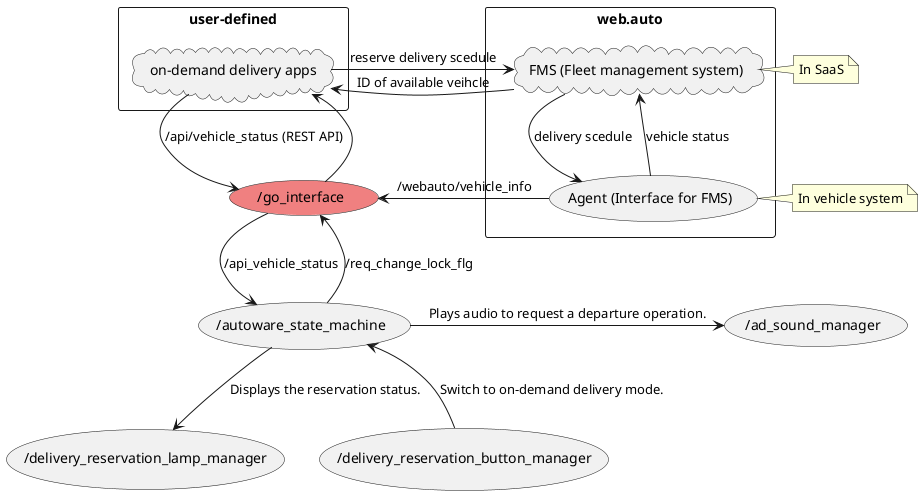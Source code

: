 @startuml
rectangle "web.auto" {
  cloud "FMS (Fleet management system)" as FMS
  usecase "Agent (Interface for FMS)" as Agent
}
rectangle "user-defined" {
  cloud "on-demand delivery apps" as DeliveryApp
}
usecase "/go_interface" #LightCoral
usecase "/autoware_state_machine"
usecase "/ad_sound_manager"
usecase "/delivery_reservation_lamp_manager"
usecase "/delivery_reservation_button_manager"

(DeliveryApp) -> (FMS) : reserve delivery scedule
(DeliveryApp) <- (FMS) : ID of available veihcle
(FMS) --> (Agent) : delivery scedule
(FMS) <-- (Agent) : vehicle status
(/go_interface) <- (Agent): /webauto/vehicle_info
(DeliveryApp) -->  (/go_interface) : /api/vehicle_status (REST API)
(/go_interface) --> (DeliveryApp)
(/go_interface) --> (/autoware_state_machine) : /api_vehicle_status
(/autoware_state_machine) --> (/go_interface) : /req_change_lock_flg
(/autoware_state_machine) -> (/ad_sound_manager) : Plays audio to request a departure operation.
(/autoware_state_machine) --> (/delivery_reservation_lamp_manager) : Displays the reservation status.
(/autoware_state_machine) <-- (/delivery_reservation_button_manager) : Switch to on-demand delivery mode.

note right of FMS : In SaaS
note right of Agent : In vehicle system
@enduml
